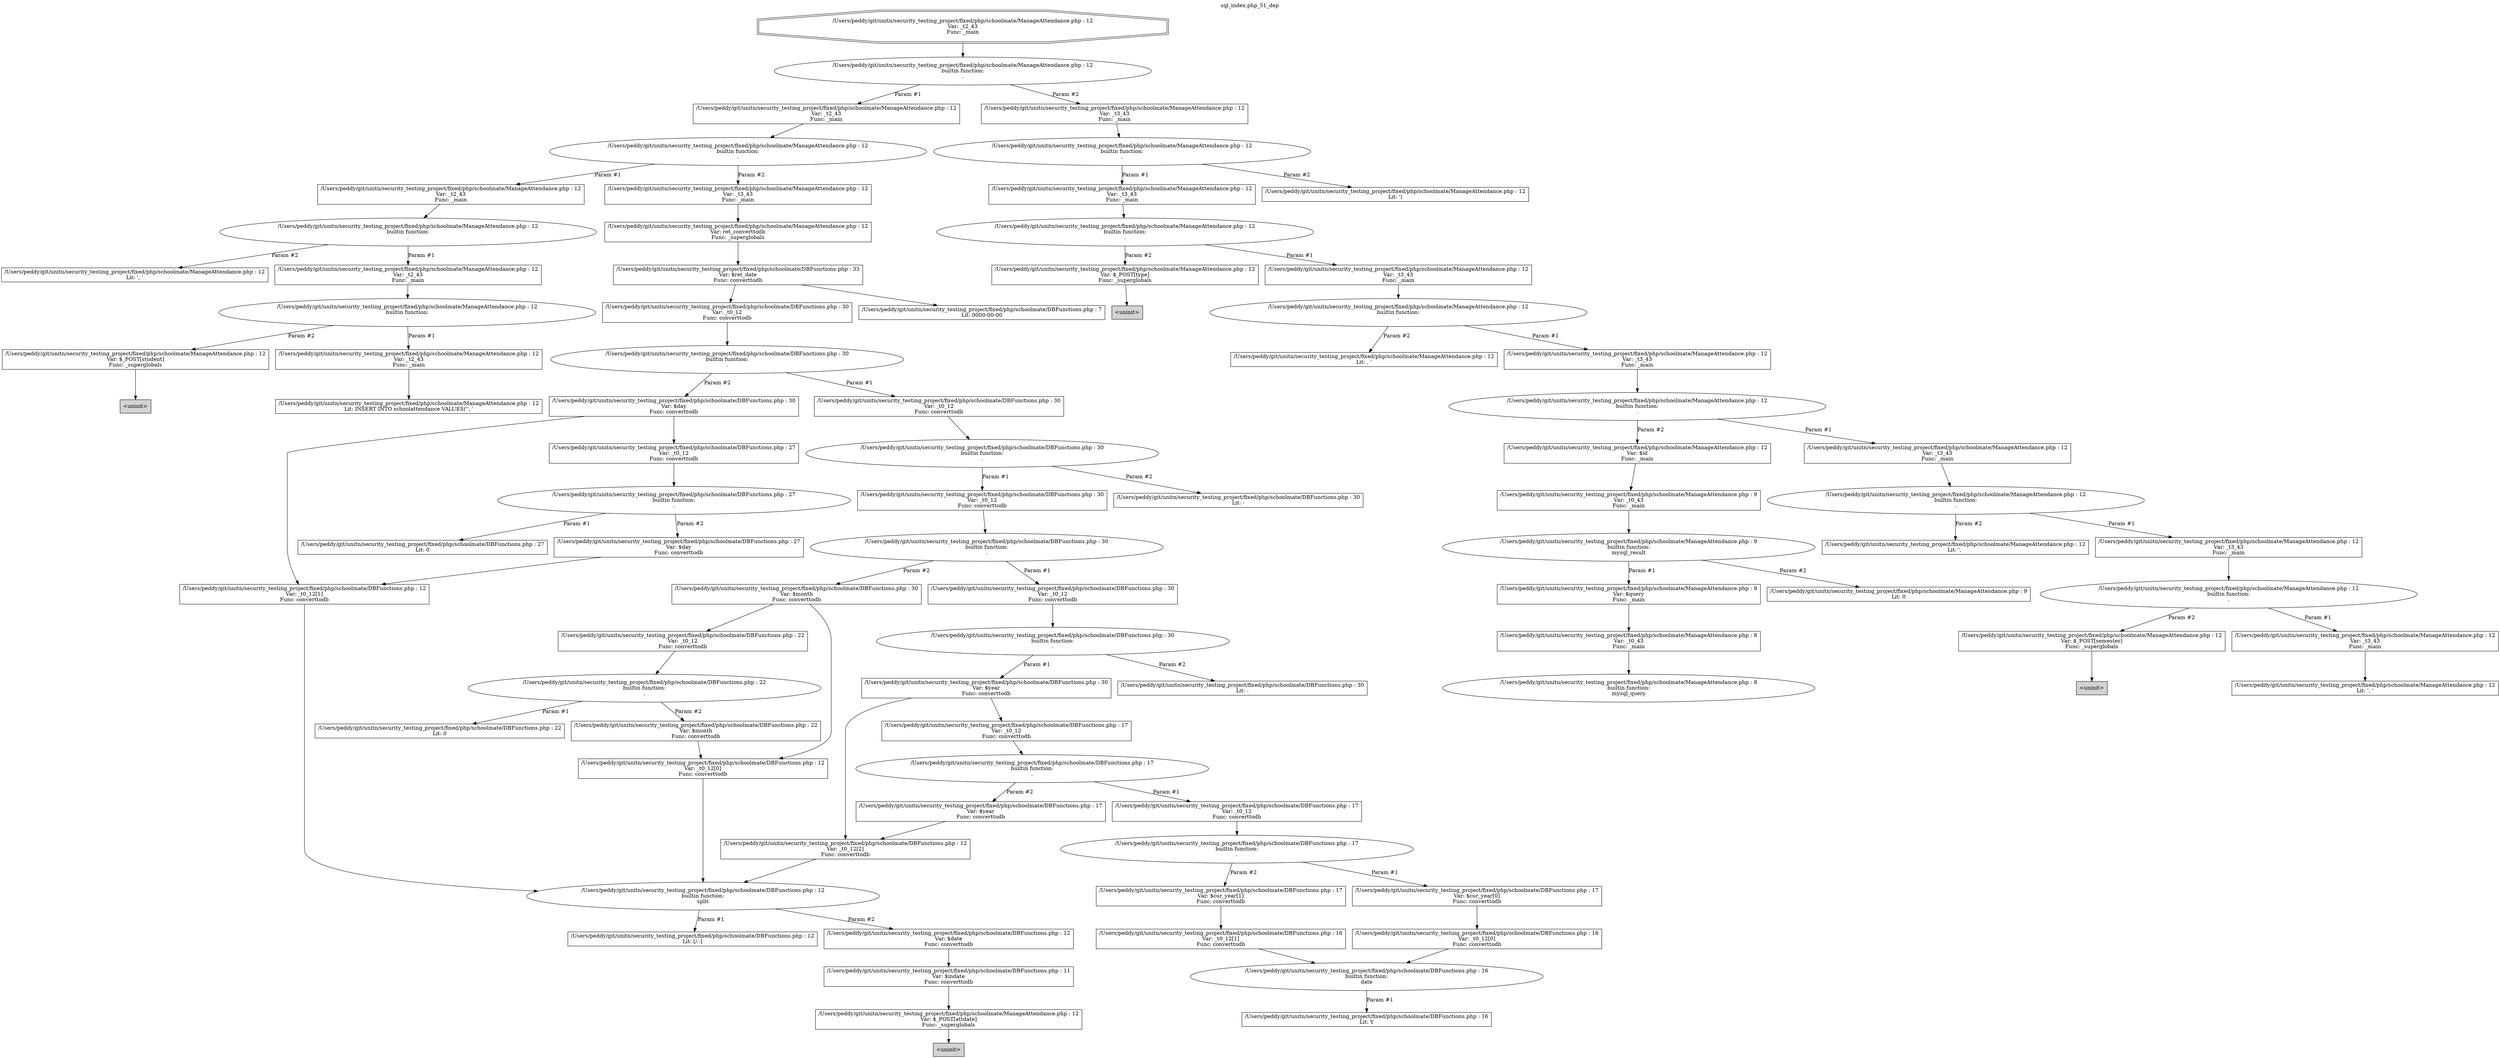 digraph cfg {
  label="sql_index.php_51_dep";
  labelloc=t;
  n1 [shape=doubleoctagon, label="/Users/peddy/git/unitn/security_testing_project/fixed/php/schoolmate/ManageAttendance.php : 12\nVar: _t2_43\nFunc: _main\n"];
  n2 [shape=ellipse, label="/Users/peddy/git/unitn/security_testing_project/fixed/php/schoolmate/ManageAttendance.php : 12\nbuiltin function:\n.\n"];
  n3 [shape=box, label="/Users/peddy/git/unitn/security_testing_project/fixed/php/schoolmate/ManageAttendance.php : 12\nVar: _t2_43\nFunc: _main\n"];
  n4 [shape=ellipse, label="/Users/peddy/git/unitn/security_testing_project/fixed/php/schoolmate/ManageAttendance.php : 12\nbuiltin function:\n.\n"];
  n5 [shape=box, label="/Users/peddy/git/unitn/security_testing_project/fixed/php/schoolmate/ManageAttendance.php : 12\nVar: _t2_43\nFunc: _main\n"];
  n6 [shape=ellipse, label="/Users/peddy/git/unitn/security_testing_project/fixed/php/schoolmate/ManageAttendance.php : 12\nbuiltin function:\n.\n"];
  n7 [shape=box, label="/Users/peddy/git/unitn/security_testing_project/fixed/php/schoolmate/ManageAttendance.php : 12\nVar: _t2_43\nFunc: _main\n"];
  n8 [shape=ellipse, label="/Users/peddy/git/unitn/security_testing_project/fixed/php/schoolmate/ManageAttendance.php : 12\nbuiltin function:\n.\n"];
  n9 [shape=box, label="/Users/peddy/git/unitn/security_testing_project/fixed/php/schoolmate/ManageAttendance.php : 12\nVar: _t2_43\nFunc: _main\n"];
  n10 [shape=box, label="/Users/peddy/git/unitn/security_testing_project/fixed/php/schoolmate/ManageAttendance.php : 12\nLit: INSERT INTO schoolattendance VALUES('', '\n"];
  n11 [shape=box, label="/Users/peddy/git/unitn/security_testing_project/fixed/php/schoolmate/ManageAttendance.php : 12\nVar: $_POST[student]\nFunc: _superglobals\n"];
  n12 [shape=box, label="<uninit>",style=filled];
  n13 [shape=box, label="/Users/peddy/git/unitn/security_testing_project/fixed/php/schoolmate/ManageAttendance.php : 12\nLit: ', '\n"];
  n14 [shape=box, label="/Users/peddy/git/unitn/security_testing_project/fixed/php/schoolmate/ManageAttendance.php : 12\nVar: _t3_43\nFunc: _main\n"];
  n15 [shape=box, label="/Users/peddy/git/unitn/security_testing_project/fixed/php/schoolmate/ManageAttendance.php : 12\nVar: ret_converttodb\nFunc: _superglobals\n"];
  n16 [shape=box, label="/Users/peddy/git/unitn/security_testing_project/fixed/php/schoolmate/DBFunctions.php : 33\nVar: $ret_date\nFunc: converttodb\n"];
  n17 [shape=box, label="/Users/peddy/git/unitn/security_testing_project/fixed/php/schoolmate/DBFunctions.php : 7\nLit: 0000-00-00\n"];
  n18 [shape=box, label="/Users/peddy/git/unitn/security_testing_project/fixed/php/schoolmate/DBFunctions.php : 30\nVar: _t0_12\nFunc: converttodb\n"];
  n19 [shape=ellipse, label="/Users/peddy/git/unitn/security_testing_project/fixed/php/schoolmate/DBFunctions.php : 30\nbuiltin function:\n.\n"];
  n20 [shape=box, label="/Users/peddy/git/unitn/security_testing_project/fixed/php/schoolmate/DBFunctions.php : 30\nVar: _t0_12\nFunc: converttodb\n"];
  n21 [shape=ellipse, label="/Users/peddy/git/unitn/security_testing_project/fixed/php/schoolmate/DBFunctions.php : 30\nbuiltin function:\n.\n"];
  n22 [shape=box, label="/Users/peddy/git/unitn/security_testing_project/fixed/php/schoolmate/DBFunctions.php : 30\nVar: _t0_12\nFunc: converttodb\n"];
  n23 [shape=ellipse, label="/Users/peddy/git/unitn/security_testing_project/fixed/php/schoolmate/DBFunctions.php : 30\nbuiltin function:\n.\n"];
  n24 [shape=box, label="/Users/peddy/git/unitn/security_testing_project/fixed/php/schoolmate/DBFunctions.php : 30\nVar: _t0_12\nFunc: converttodb\n"];
  n25 [shape=ellipse, label="/Users/peddy/git/unitn/security_testing_project/fixed/php/schoolmate/DBFunctions.php : 30\nbuiltin function:\n.\n"];
  n26 [shape=box, label="/Users/peddy/git/unitn/security_testing_project/fixed/php/schoolmate/DBFunctions.php : 30\nVar: $year\nFunc: converttodb\n"];
  n27 [shape=box, label="/Users/peddy/git/unitn/security_testing_project/fixed/php/schoolmate/DBFunctions.php : 12\nVar: _t0_12[2]\nFunc: converttodb\n"];
  n28 [shape=ellipse, label="/Users/peddy/git/unitn/security_testing_project/fixed/php/schoolmate/DBFunctions.php : 12\nbuiltin function:\nsplit\n"];
  n29 [shape=box, label="/Users/peddy/git/unitn/security_testing_project/fixed/php/schoolmate/DBFunctions.php : 12\nLit: [/.-]\n"];
  n30 [shape=box, label="/Users/peddy/git/unitn/security_testing_project/fixed/php/schoolmate/DBFunctions.php : 12\nVar: $date\nFunc: converttodb\n"];
  n31 [shape=box, label="/Users/peddy/git/unitn/security_testing_project/fixed/php/schoolmate/DBFunctions.php : 11\nVar: $indate\nFunc: converttodb\n"];
  n32 [shape=box, label="/Users/peddy/git/unitn/security_testing_project/fixed/php/schoolmate/ManageAttendance.php : 12\nVar: $_POST[attdate]\nFunc: _superglobals\n"];
  n33 [shape=box, label="<uninit>",style=filled];
  n34 [shape=box, label="/Users/peddy/git/unitn/security_testing_project/fixed/php/schoolmate/DBFunctions.php : 17\nVar: _t0_12\nFunc: converttodb\n"];
  n35 [shape=ellipse, label="/Users/peddy/git/unitn/security_testing_project/fixed/php/schoolmate/DBFunctions.php : 17\nbuiltin function:\n.\n"];
  n36 [shape=box, label="/Users/peddy/git/unitn/security_testing_project/fixed/php/schoolmate/DBFunctions.php : 17\nVar: _t0_12\nFunc: converttodb\n"];
  n37 [shape=ellipse, label="/Users/peddy/git/unitn/security_testing_project/fixed/php/schoolmate/DBFunctions.php : 17\nbuiltin function:\n.\n"];
  n38 [shape=box, label="/Users/peddy/git/unitn/security_testing_project/fixed/php/schoolmate/DBFunctions.php : 17\nVar: $cur_year[0]\nFunc: converttodb\n"];
  n39 [shape=box, label="/Users/peddy/git/unitn/security_testing_project/fixed/php/schoolmate/DBFunctions.php : 16\nVar: _t0_12[0]\nFunc: converttodb\n"];
  n40 [shape=ellipse, label="/Users/peddy/git/unitn/security_testing_project/fixed/php/schoolmate/DBFunctions.php : 16\nbuiltin function:\ndate\n"];
  n41 [shape=box, label="/Users/peddy/git/unitn/security_testing_project/fixed/php/schoolmate/DBFunctions.php : 16\nLit: Y\n"];
  n42 [shape=box, label="/Users/peddy/git/unitn/security_testing_project/fixed/php/schoolmate/DBFunctions.php : 17\nVar: $cur_year[1]\nFunc: converttodb\n"];
  n43 [shape=box, label="/Users/peddy/git/unitn/security_testing_project/fixed/php/schoolmate/DBFunctions.php : 16\nVar: _t0_12[1]\nFunc: converttodb\n"];
  n44 [shape=box, label="/Users/peddy/git/unitn/security_testing_project/fixed/php/schoolmate/DBFunctions.php : 17\nVar: $year\nFunc: converttodb\n"];
  n45 [shape=box, label="/Users/peddy/git/unitn/security_testing_project/fixed/php/schoolmate/DBFunctions.php : 30\nLit: -\n"];
  n46 [shape=box, label="/Users/peddy/git/unitn/security_testing_project/fixed/php/schoolmate/DBFunctions.php : 30\nVar: $month\nFunc: converttodb\n"];
  n47 [shape=box, label="/Users/peddy/git/unitn/security_testing_project/fixed/php/schoolmate/DBFunctions.php : 22\nVar: _t0_12\nFunc: converttodb\n"];
  n48 [shape=ellipse, label="/Users/peddy/git/unitn/security_testing_project/fixed/php/schoolmate/DBFunctions.php : 22\nbuiltin function:\n.\n"];
  n49 [shape=box, label="/Users/peddy/git/unitn/security_testing_project/fixed/php/schoolmate/DBFunctions.php : 22\nLit: 0\n"];
  n50 [shape=box, label="/Users/peddy/git/unitn/security_testing_project/fixed/php/schoolmate/DBFunctions.php : 22\nVar: $month\nFunc: converttodb\n"];
  n51 [shape=box, label="/Users/peddy/git/unitn/security_testing_project/fixed/php/schoolmate/DBFunctions.php : 12\nVar: _t0_12[0]\nFunc: converttodb\n"];
  n52 [shape=box, label="/Users/peddy/git/unitn/security_testing_project/fixed/php/schoolmate/DBFunctions.php : 30\nLit: -\n"];
  n53 [shape=box, label="/Users/peddy/git/unitn/security_testing_project/fixed/php/schoolmate/DBFunctions.php : 30\nVar: $day\nFunc: converttodb\n"];
  n54 [shape=box, label="/Users/peddy/git/unitn/security_testing_project/fixed/php/schoolmate/DBFunctions.php : 12\nVar: _t0_12[1]\nFunc: converttodb\n"];
  n55 [shape=box, label="/Users/peddy/git/unitn/security_testing_project/fixed/php/schoolmate/DBFunctions.php : 27\nVar: _t0_12\nFunc: converttodb\n"];
  n56 [shape=ellipse, label="/Users/peddy/git/unitn/security_testing_project/fixed/php/schoolmate/DBFunctions.php : 27\nbuiltin function:\n.\n"];
  n57 [shape=box, label="/Users/peddy/git/unitn/security_testing_project/fixed/php/schoolmate/DBFunctions.php : 27\nLit: 0\n"];
  n58 [shape=box, label="/Users/peddy/git/unitn/security_testing_project/fixed/php/schoolmate/DBFunctions.php : 27\nVar: $day\nFunc: converttodb\n"];
  n59 [shape=box, label="/Users/peddy/git/unitn/security_testing_project/fixed/php/schoolmate/ManageAttendance.php : 12\nVar: _t3_43\nFunc: _main\n"];
  n60 [shape=ellipse, label="/Users/peddy/git/unitn/security_testing_project/fixed/php/schoolmate/ManageAttendance.php : 12\nbuiltin function:\n.\n"];
  n61 [shape=box, label="/Users/peddy/git/unitn/security_testing_project/fixed/php/schoolmate/ManageAttendance.php : 12\nVar: _t3_43\nFunc: _main\n"];
  n62 [shape=ellipse, label="/Users/peddy/git/unitn/security_testing_project/fixed/php/schoolmate/ManageAttendance.php : 12\nbuiltin function:\n.\n"];
  n63 [shape=box, label="/Users/peddy/git/unitn/security_testing_project/fixed/php/schoolmate/ManageAttendance.php : 12\nVar: _t3_43\nFunc: _main\n"];
  n64 [shape=ellipse, label="/Users/peddy/git/unitn/security_testing_project/fixed/php/schoolmate/ManageAttendance.php : 12\nbuiltin function:\n.\n"];
  n65 [shape=box, label="/Users/peddy/git/unitn/security_testing_project/fixed/php/schoolmate/ManageAttendance.php : 12\nVar: _t3_43\nFunc: _main\n"];
  n66 [shape=ellipse, label="/Users/peddy/git/unitn/security_testing_project/fixed/php/schoolmate/ManageAttendance.php : 12\nbuiltin function:\n.\n"];
  n67 [shape=box, label="/Users/peddy/git/unitn/security_testing_project/fixed/php/schoolmate/ManageAttendance.php : 12\nVar: _t3_43\nFunc: _main\n"];
  n68 [shape=ellipse, label="/Users/peddy/git/unitn/security_testing_project/fixed/php/schoolmate/ManageAttendance.php : 12\nbuiltin function:\n.\n"];
  n69 [shape=box, label="/Users/peddy/git/unitn/security_testing_project/fixed/php/schoolmate/ManageAttendance.php : 12\nVar: _t3_43\nFunc: _main\n"];
  n70 [shape=ellipse, label="/Users/peddy/git/unitn/security_testing_project/fixed/php/schoolmate/ManageAttendance.php : 12\nbuiltin function:\n.\n"];
  n71 [shape=box, label="/Users/peddy/git/unitn/security_testing_project/fixed/php/schoolmate/ManageAttendance.php : 12\nVar: _t3_43\nFunc: _main\n"];
  n72 [shape=box, label="/Users/peddy/git/unitn/security_testing_project/fixed/php/schoolmate/ManageAttendance.php : 12\nLit: ', '\n"];
  n73 [shape=box, label="/Users/peddy/git/unitn/security_testing_project/fixed/php/schoolmate/ManageAttendance.php : 12\nVar: $_POST[semester]\nFunc: _superglobals\n"];
  n74 [shape=box, label="<uninit>",style=filled];
  n75 [shape=box, label="/Users/peddy/git/unitn/security_testing_project/fixed/php/schoolmate/ManageAttendance.php : 12\nLit: ', \n"];
  n76 [shape=box, label="/Users/peddy/git/unitn/security_testing_project/fixed/php/schoolmate/ManageAttendance.php : 12\nVar: $id\nFunc: _main\n"];
  n77 [shape=box, label="/Users/peddy/git/unitn/security_testing_project/fixed/php/schoolmate/ManageAttendance.php : 9\nVar: _t0_43\nFunc: _main\n"];
  n78 [shape=ellipse, label="/Users/peddy/git/unitn/security_testing_project/fixed/php/schoolmate/ManageAttendance.php : 9\nbuiltin function:\nmysql_result\n"];
  n79 [shape=box, label="/Users/peddy/git/unitn/security_testing_project/fixed/php/schoolmate/ManageAttendance.php : 9\nVar: $query\nFunc: _main\n"];
  n80 [shape=box, label="/Users/peddy/git/unitn/security_testing_project/fixed/php/schoolmate/ManageAttendance.php : 8\nVar: _t0_43\nFunc: _main\n"];
  n81 [shape=ellipse, label="/Users/peddy/git/unitn/security_testing_project/fixed/php/schoolmate/ManageAttendance.php : 8\nbuiltin function:\nmysql_query\n"];
  n82 [shape=box, label="/Users/peddy/git/unitn/security_testing_project/fixed/php/schoolmate/ManageAttendance.php : 9\nLit: 0\n"];
  n83 [shape=box, label="/Users/peddy/git/unitn/security_testing_project/fixed/php/schoolmate/ManageAttendance.php : 12\nLit: , '\n"];
  n84 [shape=box, label="/Users/peddy/git/unitn/security_testing_project/fixed/php/schoolmate/ManageAttendance.php : 12\nVar: $_POST[type]\nFunc: _superglobals\n"];
  n85 [shape=box, label="<uninit>",style=filled];
  n86 [shape=box, label="/Users/peddy/git/unitn/security_testing_project/fixed/php/schoolmate/ManageAttendance.php : 12\nLit: ')\n"];
  n1 -> n2;
  n3 -> n4;
  n5 -> n6;
  n7 -> n8;
  n9 -> n10;
  n8 -> n9[label="Param #1"];
  n8 -> n11[label="Param #2"];
  n11 -> n12;
  n6 -> n7[label="Param #1"];
  n6 -> n13[label="Param #2"];
  n4 -> n5[label="Param #1"];
  n4 -> n14[label="Param #2"];
  n16 -> n17;
  n16 -> n18;
  n18 -> n19;
  n20 -> n21;
  n22 -> n23;
  n24 -> n25;
  n27 -> n28;
  n28 -> n29[label="Param #1"];
  n28 -> n30[label="Param #2"];
  n32 -> n33;
  n31 -> n32;
  n30 -> n31;
  n26 -> n27;
  n26 -> n34;
  n34 -> n35;
  n36 -> n37;
  n39 -> n40;
  n40 -> n41[label="Param #1"];
  n38 -> n39;
  n37 -> n38[label="Param #1"];
  n37 -> n42[label="Param #2"];
  n43 -> n40;
  n42 -> n43;
  n35 -> n36[label="Param #1"];
  n35 -> n44[label="Param #2"];
  n44 -> n27;
  n25 -> n26[label="Param #1"];
  n25 -> n45[label="Param #2"];
  n23 -> n24[label="Param #1"];
  n23 -> n46[label="Param #2"];
  n47 -> n48;
  n48 -> n49[label="Param #1"];
  n48 -> n50[label="Param #2"];
  n51 -> n28;
  n50 -> n51;
  n46 -> n47;
  n46 -> n51;
  n21 -> n22[label="Param #1"];
  n21 -> n52[label="Param #2"];
  n19 -> n20[label="Param #1"];
  n19 -> n53[label="Param #2"];
  n54 -> n28;
  n53 -> n54;
  n53 -> n55;
  n55 -> n56;
  n56 -> n57[label="Param #1"];
  n56 -> n58[label="Param #2"];
  n58 -> n54;
  n15 -> n16;
  n14 -> n15;
  n2 -> n3[label="Param #1"];
  n2 -> n59[label="Param #2"];
  n59 -> n60;
  n61 -> n62;
  n63 -> n64;
  n65 -> n66;
  n67 -> n68;
  n69 -> n70;
  n71 -> n72;
  n70 -> n71[label="Param #1"];
  n70 -> n73[label="Param #2"];
  n73 -> n74;
  n68 -> n69[label="Param #1"];
  n68 -> n75[label="Param #2"];
  n66 -> n67[label="Param #1"];
  n66 -> n76[label="Param #2"];
  n77 -> n78;
  n80 -> n81;
  n79 -> n80;
  n78 -> n79[label="Param #1"];
  n78 -> n82[label="Param #2"];
  n76 -> n77;
  n64 -> n65[label="Param #1"];
  n64 -> n83[label="Param #2"];
  n62 -> n63[label="Param #1"];
  n62 -> n84[label="Param #2"];
  n84 -> n85;
  n60 -> n61[label="Param #1"];
  n60 -> n86[label="Param #2"];
}
